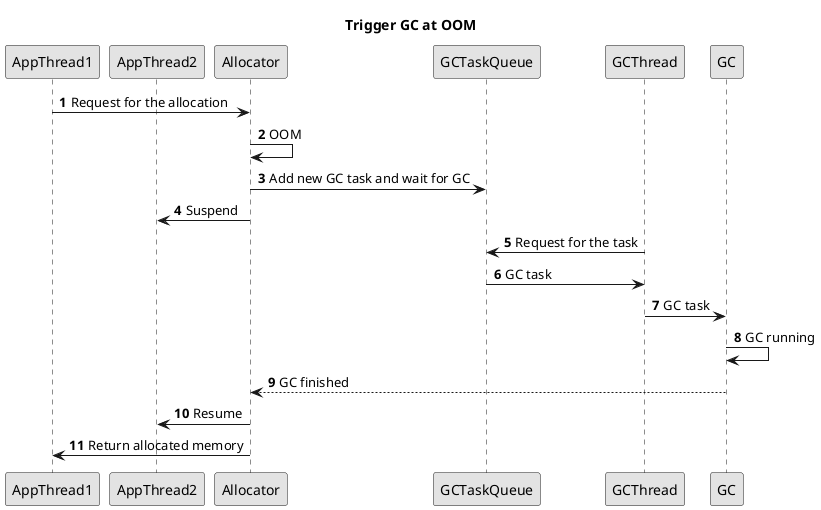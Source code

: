 ' Copyright (c) 2021-2024 Huawei Device Co., Ltd.
' Licensed under the Apache License, Version 2.0 (the "License");
' you may not use this file except in compliance with the License.
' You may obtain a copy of the License at
'
' http://www.apache.org/licenses/LICENSE-2.0
'
' Unless required by applicable law or agreed to in writing, software
' distributed under the License is distributed on an "AS IS" BASIS,
' WITHOUT WARRANTIES OR CONDITIONS OF ANY KIND, either express or implied.
' See the License for the specific language governing permissions and
' limitations under the License.

@startuml

skinparam monochrome true

title Trigger GC at OOM

autonumber
participant AppThread1
participant AppThread2
participant Allocator
participant GCTaskQueue
participant GCThread
participant GC
AppThread1 -> Allocator: Request for the allocation
Allocator -> Allocator: OOM
Allocator -> GCTaskQueue: Add new GC task and wait for GC
Allocator -> AppThread2: Suspend
GCThread -> GCTaskQueue : Request for the task
GCTaskQueue -> GCThread : GC task
GCThread -> GC : GC task
GC -> GC : GC running
GC --> Allocator : GC finished
Allocator -> AppThread2 : Resume
Allocator -> AppThread1 : Return allocated memory
@enduml
